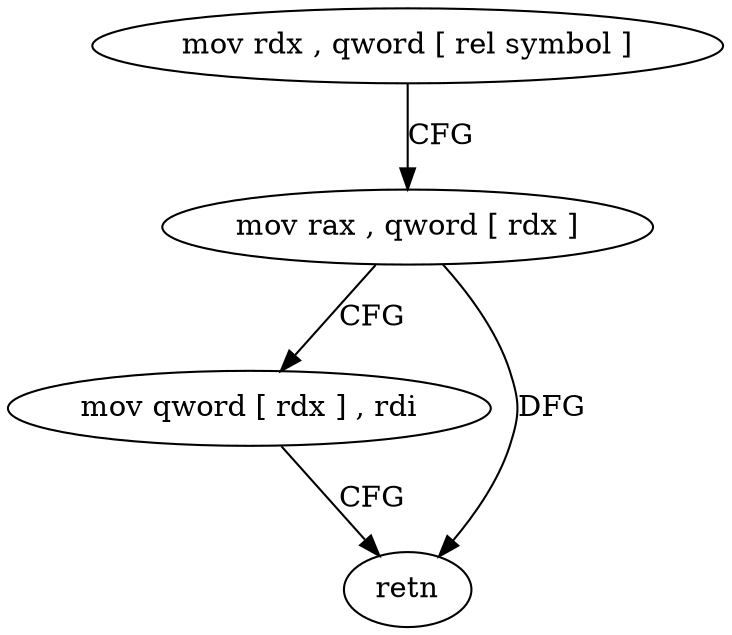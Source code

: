 digraph "func" {
"271085" [label = "mov rdx , qword [ rel symbol ]" ]
"271092" [label = "mov rax , qword [ rdx ]" ]
"271095" [label = "mov qword [ rdx ] , rdi" ]
"271098" [label = "retn" ]
"271085" -> "271092" [ label = "CFG" ]
"271092" -> "271095" [ label = "CFG" ]
"271092" -> "271098" [ label = "DFG" ]
"271095" -> "271098" [ label = "CFG" ]
}

